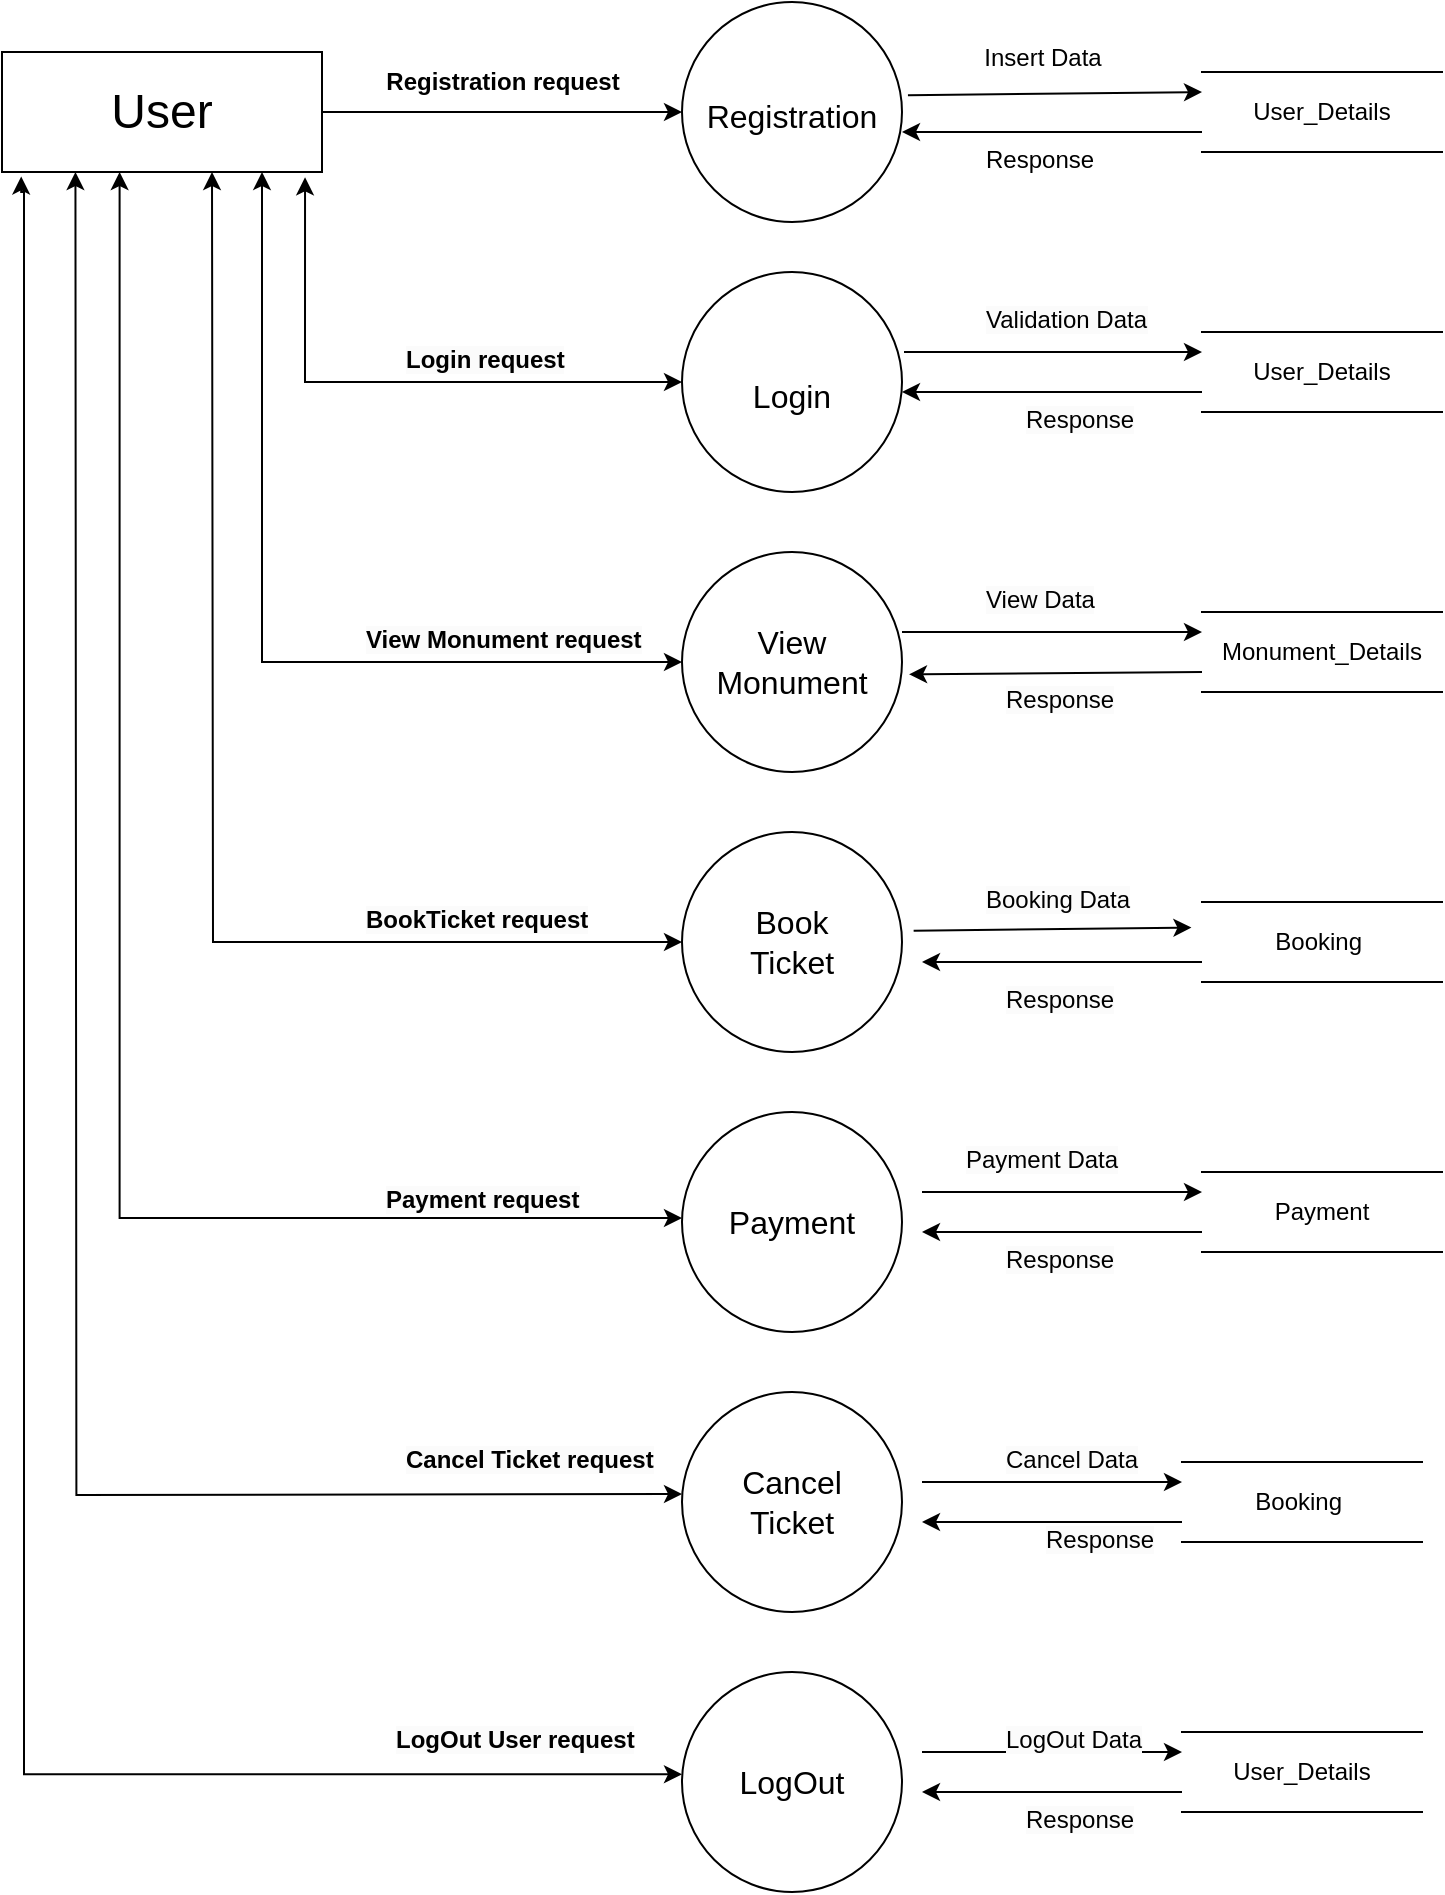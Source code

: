 <mxfile version="21.6.9" type="device">
  <diagram name="Page-1" id="3TS1BRU4KdbNx4osi2sh">
    <mxGraphModel dx="1588" dy="2012" grid="1" gridSize="10" guides="1" tooltips="1" connect="1" arrows="1" fold="1" page="1" pageScale="1" pageWidth="850" pageHeight="1100" math="0" shadow="0">
      <root>
        <mxCell id="0" />
        <mxCell id="1" parent="0" />
        <mxCell id="MPyPgwC-mAi5A55ltHDj-23" style="edgeStyle=orthogonalEdgeStyle;rounded=0;orthogonalLoop=1;jettySize=auto;html=1;entryX=0;entryY=0.5;entryDx=0;entryDy=0;" edge="1" parent="1" source="MPyPgwC-mAi5A55ltHDj-14" target="MPyPgwC-mAi5A55ltHDj-16">
          <mxGeometry relative="1" as="geometry" />
        </mxCell>
        <mxCell id="MPyPgwC-mAi5A55ltHDj-14" value="" style="rounded=0;whiteSpace=wrap;html=1;" vertex="1" parent="1">
          <mxGeometry x="350" y="-570" width="160" height="60" as="geometry" />
        </mxCell>
        <mxCell id="MPyPgwC-mAi5A55ltHDj-15" value="User" style="text;html=1;strokeColor=none;fillColor=none;align=center;verticalAlign=middle;whiteSpace=wrap;rounded=0;fontSize=24;" vertex="1" parent="1">
          <mxGeometry x="400" y="-555" width="60" height="30" as="geometry" />
        </mxCell>
        <mxCell id="MPyPgwC-mAi5A55ltHDj-16" value="" style="ellipse;whiteSpace=wrap;html=1;aspect=fixed;" vertex="1" parent="1">
          <mxGeometry x="690" y="-595" width="110" height="110" as="geometry" />
        </mxCell>
        <mxCell id="MPyPgwC-mAi5A55ltHDj-17" value="&lt;br&gt;&lt;span style=&quot;font-size: 16px;&quot;&gt;Login&lt;/span&gt;&lt;br&gt;" style="ellipse;whiteSpace=wrap;html=1;aspect=fixed;" vertex="1" parent="1">
          <mxGeometry x="690" y="-460" width="110" height="110" as="geometry" />
        </mxCell>
        <mxCell id="MPyPgwC-mAi5A55ltHDj-18" value="&lt;font style=&quot;font-size: 16px;&quot;&gt;View&lt;br&gt;Monument&lt;/font&gt;" style="ellipse;whiteSpace=wrap;html=1;aspect=fixed;" vertex="1" parent="1">
          <mxGeometry x="690" y="-320" width="110" height="110" as="geometry" />
        </mxCell>
        <mxCell id="MPyPgwC-mAi5A55ltHDj-19" value="&lt;font style=&quot;font-size: 16px;&quot;&gt;Book&lt;br&gt;Ticket&lt;/font&gt;" style="ellipse;whiteSpace=wrap;html=1;aspect=fixed;" vertex="1" parent="1">
          <mxGeometry x="690" y="-180" width="110" height="110" as="geometry" />
        </mxCell>
        <mxCell id="MPyPgwC-mAi5A55ltHDj-27" value="" style="endArrow=classic;startArrow=classic;html=1;rounded=0;entryX=0.75;entryY=1;entryDx=0;entryDy=0;exitX=0;exitY=0.5;exitDx=0;exitDy=0;edgeStyle=orthogonalEdgeStyle;" edge="1" parent="1" source="MPyPgwC-mAi5A55ltHDj-18">
          <mxGeometry width="50" height="50" relative="1" as="geometry">
            <mxPoint x="700.0" y="-265" as="sourcePoint" />
            <mxPoint x="480.0" y="-510" as="targetPoint" />
            <Array as="points">
              <mxPoint x="480" y="-265" />
            </Array>
          </mxGeometry>
        </mxCell>
        <mxCell id="MPyPgwC-mAi5A55ltHDj-29" value="" style="endArrow=classic;startArrow=classic;html=1;rounded=0;entryX=0.5;entryY=1;entryDx=0;entryDy=0;exitX=0;exitY=0.5;exitDx=0;exitDy=0;edgeStyle=orthogonalEdgeStyle;" edge="1" parent="1" source="MPyPgwC-mAi5A55ltHDj-19">
          <mxGeometry width="50" height="50" relative="1" as="geometry">
            <mxPoint x="715.0" y="-125" as="sourcePoint" />
            <mxPoint x="455.0" y="-510" as="targetPoint" />
          </mxGeometry>
        </mxCell>
        <mxCell id="MPyPgwC-mAi5A55ltHDj-30" value="" style="endArrow=classic;startArrow=classic;html=1;rounded=0;entryX=0.947;entryY=1.044;entryDx=0;entryDy=0;exitX=0;exitY=0.5;exitDx=0;exitDy=0;edgeStyle=orthogonalEdgeStyle;entryPerimeter=0;" edge="1" parent="1" source="MPyPgwC-mAi5A55ltHDj-17" target="MPyPgwC-mAi5A55ltHDj-14">
          <mxGeometry width="50" height="50" relative="1" as="geometry">
            <mxPoint x="700" y="-255" as="sourcePoint" />
            <mxPoint x="480" y="-500" as="targetPoint" />
            <Array as="points">
              <mxPoint x="502" y="-405" />
            </Array>
          </mxGeometry>
        </mxCell>
        <mxCell id="MPyPgwC-mAi5A55ltHDj-32" value="&lt;b&gt;Registration request&lt;/b&gt;" style="text;html=1;align=center;verticalAlign=middle;resizable=0;points=[];autosize=1;strokeColor=none;fillColor=none;" vertex="1" parent="1">
          <mxGeometry x="530" y="-570" width="140" height="30" as="geometry" />
        </mxCell>
        <mxCell id="MPyPgwC-mAi5A55ltHDj-33" value="&lt;b style=&quot;border-color: var(--border-color); color: rgb(0, 0, 0); font-family: Helvetica; font-size: 12px; font-style: normal; font-variant-ligatures: normal; font-variant-caps: normal; letter-spacing: normal; orphans: 2; text-align: center; text-indent: 0px; text-transform: none; widows: 2; word-spacing: 0px; -webkit-text-stroke-width: 0px; background-color: rgb(251, 251, 251); text-decoration-thickness: initial; text-decoration-style: initial; text-decoration-color: initial;&quot;&gt;Login request&lt;/b&gt;" style="text;whiteSpace=wrap;html=1;" vertex="1" parent="1">
          <mxGeometry x="550" y="-430" width="150" height="40" as="geometry" />
        </mxCell>
        <mxCell id="MPyPgwC-mAi5A55ltHDj-35" value="&lt;b style=&quot;border-color: var(--border-color); color: rgb(0, 0, 0); font-family: Helvetica; font-size: 12px; font-style: normal; font-variant-ligatures: normal; font-variant-caps: normal; letter-spacing: normal; orphans: 2; text-align: center; text-indent: 0px; text-transform: none; widows: 2; word-spacing: 0px; -webkit-text-stroke-width: 0px; background-color: rgb(251, 251, 251); text-decoration-thickness: initial; text-decoration-style: initial; text-decoration-color: initial;&quot;&gt;View Monument request&lt;/b&gt;" style="text;whiteSpace=wrap;html=1;" vertex="1" parent="1">
          <mxGeometry x="530" y="-290" width="150" height="40" as="geometry" />
        </mxCell>
        <mxCell id="MPyPgwC-mAi5A55ltHDj-36" value="&lt;b style=&quot;border-color: var(--border-color); color: rgb(0, 0, 0); font-family: Helvetica; font-size: 12px; font-style: normal; font-variant-ligatures: normal; font-variant-caps: normal; letter-spacing: normal; orphans: 2; text-align: center; text-indent: 0px; text-transform: none; widows: 2; word-spacing: 0px; -webkit-text-stroke-width: 0px; background-color: rgb(251, 251, 251); text-decoration-thickness: initial; text-decoration-style: initial; text-decoration-color: initial;&quot;&gt;BookTicket request&lt;/b&gt;" style="text;whiteSpace=wrap;html=1;" vertex="1" parent="1">
          <mxGeometry x="530" y="-150" width="150" height="40" as="geometry" />
        </mxCell>
        <mxCell id="MPyPgwC-mAi5A55ltHDj-37" value="&lt;font style=&quot;font-size: 16px;&quot;&gt;Payment&lt;/font&gt;" style="ellipse;whiteSpace=wrap;html=1;aspect=fixed;" vertex="1" parent="1">
          <mxGeometry x="690" y="-40" width="110" height="110" as="geometry" />
        </mxCell>
        <mxCell id="MPyPgwC-mAi5A55ltHDj-38" value="" style="endArrow=classic;startArrow=classic;html=1;rounded=0;entryX=0.305;entryY=1.031;entryDx=0;entryDy=0;edgeStyle=orthogonalEdgeStyle;entryPerimeter=0;" edge="1" parent="1">
          <mxGeometry width="50" height="50" relative="1" as="geometry">
            <mxPoint x="690" y="13" as="sourcePoint" />
            <mxPoint x="408.8" y="-510" as="targetPoint" />
            <Array as="points">
              <mxPoint x="409" y="13.14" />
            </Array>
          </mxGeometry>
        </mxCell>
        <mxCell id="MPyPgwC-mAi5A55ltHDj-39" value="&lt;b style=&quot;border-color: var(--border-color); color: rgb(0, 0, 0); font-family: Helvetica; font-size: 12px; font-style: normal; font-variant-ligatures: normal; font-variant-caps: normal; letter-spacing: normal; orphans: 2; text-indent: 0px; text-transform: none; widows: 2; word-spacing: 0px; -webkit-text-stroke-width: 0px; text-decoration-thickness: initial; text-decoration-style: initial; text-decoration-color: initial; text-align: center; background-color: rgb(251, 251, 251);&quot;&gt;Payment request&lt;/b&gt;" style="text;whiteSpace=wrap;html=1;" vertex="1" parent="1">
          <mxGeometry x="540" y="-10" width="140" height="40" as="geometry" />
        </mxCell>
        <mxCell id="MPyPgwC-mAi5A55ltHDj-45" value="&lt;font style=&quot;font-size: 16px;&quot;&gt;Registration&lt;/font&gt;" style="text;html=1;strokeColor=none;fillColor=none;align=center;verticalAlign=middle;whiteSpace=wrap;rounded=0;fontSize=24;" vertex="1" parent="1">
          <mxGeometry x="715" y="-555" width="60" height="30" as="geometry" />
        </mxCell>
        <mxCell id="MPyPgwC-mAi5A55ltHDj-46" value="&lt;span style=&quot;font-size: 16px;&quot;&gt;Cancel&lt;br&gt;Ticket&lt;br&gt;&lt;/span&gt;" style="ellipse;whiteSpace=wrap;html=1;aspect=fixed;" vertex="1" parent="1">
          <mxGeometry x="690" y="100" width="110" height="110" as="geometry" />
        </mxCell>
        <mxCell id="MPyPgwC-mAi5A55ltHDj-47" value="" style="endArrow=classic;startArrow=classic;html=1;rounded=0;entryX=0.167;entryY=1.07;entryDx=0;entryDy=0;edgeStyle=orthogonalEdgeStyle;entryPerimeter=0;" edge="1" parent="1">
          <mxGeometry width="50" height="50" relative="1" as="geometry">
            <mxPoint x="690" y="151" as="sourcePoint" />
            <mxPoint x="386.72" y="-510.0" as="targetPoint" />
          </mxGeometry>
        </mxCell>
        <mxCell id="MPyPgwC-mAi5A55ltHDj-49" value="&lt;b style=&quot;border-color: var(--border-color); color: rgb(0, 0, 0); font-family: Helvetica; font-size: 12px; font-style: normal; font-variant-ligatures: normal; font-variant-caps: normal; letter-spacing: normal; orphans: 2; text-indent: 0px; text-transform: none; widows: 2; word-spacing: 0px; -webkit-text-stroke-width: 0px; text-decoration-thickness: initial; text-decoration-style: initial; text-decoration-color: initial; text-align: center; background-color: rgb(251, 251, 251);&quot;&gt;Cancel Ticket request&lt;/b&gt;" style="text;whiteSpace=wrap;html=1;" vertex="1" parent="1">
          <mxGeometry x="550" y="120" width="130" height="40" as="geometry" />
        </mxCell>
        <mxCell id="MPyPgwC-mAi5A55ltHDj-51" value="&lt;span style=&quot;font-size: 16px;&quot;&gt;LogOut&lt;br&gt;&lt;/span&gt;" style="ellipse;whiteSpace=wrap;html=1;aspect=fixed;" vertex="1" parent="1">
          <mxGeometry x="690" y="240" width="110" height="110" as="geometry" />
        </mxCell>
        <mxCell id="MPyPgwC-mAi5A55ltHDj-52" value="" style="endArrow=classic;startArrow=classic;html=1;rounded=0;entryX=0.06;entryY=1.037;entryDx=0;entryDy=0;exitX=0.002;exitY=0.374;exitDx=0;exitDy=0;edgeStyle=orthogonalEdgeStyle;entryPerimeter=0;exitPerimeter=0;" edge="1" parent="1" target="MPyPgwC-mAi5A55ltHDj-14">
          <mxGeometry width="50" height="50" relative="1" as="geometry">
            <mxPoint x="690.0" y="291.14" as="sourcePoint" />
            <mxPoint x="359.78" y="-500" as="targetPoint" />
            <Array as="points">
              <mxPoint x="361" y="291" />
              <mxPoint x="361" y="-500" />
              <mxPoint x="360" y="-500" />
            </Array>
          </mxGeometry>
        </mxCell>
        <mxCell id="MPyPgwC-mAi5A55ltHDj-53" value="&lt;b style=&quot;border-color: var(--border-color); color: rgb(0, 0, 0); font-family: Helvetica; font-size: 12px; font-style: normal; font-variant-ligatures: normal; font-variant-caps: normal; letter-spacing: normal; orphans: 2; text-indent: 0px; text-transform: none; widows: 2; word-spacing: 0px; -webkit-text-stroke-width: 0px; text-decoration-thickness: initial; text-decoration-style: initial; text-decoration-color: initial; text-align: center; background-color: rgb(251, 251, 251);&quot;&gt;LogOut User request&lt;/b&gt;" style="text;whiteSpace=wrap;html=1;" vertex="1" parent="1">
          <mxGeometry x="545" y="260" width="160" height="40" as="geometry" />
        </mxCell>
        <mxCell id="MPyPgwC-mAi5A55ltHDj-54" value="User_Details" style="shape=partialRectangle;whiteSpace=wrap;html=1;left=0;right=0;fillColor=none;" vertex="1" parent="1">
          <mxGeometry x="950" y="-430" width="120" height="40" as="geometry" />
        </mxCell>
        <mxCell id="MPyPgwC-mAi5A55ltHDj-56" value="Monument_Details" style="shape=partialRectangle;whiteSpace=wrap;html=1;left=0;right=0;fillColor=none;" vertex="1" parent="1">
          <mxGeometry x="950" y="-290" width="120" height="40" as="geometry" />
        </mxCell>
        <mxCell id="MPyPgwC-mAi5A55ltHDj-57" value="Booking&amp;nbsp;" style="shape=partialRectangle;whiteSpace=wrap;html=1;left=0;right=0;fillColor=none;" vertex="1" parent="1">
          <mxGeometry x="950" y="-145" width="120" height="40" as="geometry" />
        </mxCell>
        <mxCell id="MPyPgwC-mAi5A55ltHDj-58" value="User_Details" style="shape=partialRectangle;whiteSpace=wrap;html=1;left=0;right=0;fillColor=none;" vertex="1" parent="1">
          <mxGeometry x="950" y="-560" width="120" height="40" as="geometry" />
        </mxCell>
        <mxCell id="MPyPgwC-mAi5A55ltHDj-59" value="Payment" style="shape=partialRectangle;whiteSpace=wrap;html=1;left=0;right=0;fillColor=none;" vertex="1" parent="1">
          <mxGeometry x="950" y="-10" width="120" height="40" as="geometry" />
        </mxCell>
        <mxCell id="MPyPgwC-mAi5A55ltHDj-60" value="Booking&amp;nbsp;" style="shape=partialRectangle;whiteSpace=wrap;html=1;left=0;right=0;fillColor=none;" vertex="1" parent="1">
          <mxGeometry x="940" y="135" width="120" height="40" as="geometry" />
        </mxCell>
        <mxCell id="MPyPgwC-mAi5A55ltHDj-61" value="User_Details" style="shape=partialRectangle;whiteSpace=wrap;html=1;left=0;right=0;fillColor=none;" vertex="1" parent="1">
          <mxGeometry x="940" y="270" width="120" height="40" as="geometry" />
        </mxCell>
        <mxCell id="MPyPgwC-mAi5A55ltHDj-62" value="" style="endArrow=classic;html=1;rounded=0;exitX=1.027;exitY=0.424;exitDx=0;exitDy=0;exitPerimeter=0;entryX=0;entryY=0.25;entryDx=0;entryDy=0;" edge="1" parent="1" source="MPyPgwC-mAi5A55ltHDj-16" target="MPyPgwC-mAi5A55ltHDj-58">
          <mxGeometry width="50" height="50" relative="1" as="geometry">
            <mxPoint x="820" y="-530" as="sourcePoint" />
            <mxPoint x="870" y="-580" as="targetPoint" />
          </mxGeometry>
        </mxCell>
        <mxCell id="MPyPgwC-mAi5A55ltHDj-63" value="" style="endArrow=classic;html=1;rounded=0;exitX=0;exitY=0.75;exitDx=0;exitDy=0;" edge="1" parent="1" source="MPyPgwC-mAi5A55ltHDj-58">
          <mxGeometry width="50" height="50" relative="1" as="geometry">
            <mxPoint x="820" y="-530" as="sourcePoint" />
            <mxPoint x="800" y="-530" as="targetPoint" />
          </mxGeometry>
        </mxCell>
        <mxCell id="MPyPgwC-mAi5A55ltHDj-64" value="" style="endArrow=classic;html=1;rounded=0;exitX=0;exitY=0.75;exitDx=0;exitDy=0;entryX=1;entryY=0.545;entryDx=0;entryDy=0;entryPerimeter=0;" edge="1" parent="1" source="MPyPgwC-mAi5A55ltHDj-54" target="MPyPgwC-mAi5A55ltHDj-17">
          <mxGeometry width="50" height="50" relative="1" as="geometry">
            <mxPoint x="960" y="-520" as="sourcePoint" />
            <mxPoint x="810" y="-400" as="targetPoint" />
          </mxGeometry>
        </mxCell>
        <mxCell id="MPyPgwC-mAi5A55ltHDj-65" value="" style="endArrow=classic;html=1;rounded=0;entryX=0;entryY=0.25;entryDx=0;entryDy=0;" edge="1" parent="1" target="MPyPgwC-mAi5A55ltHDj-54">
          <mxGeometry width="50" height="50" relative="1" as="geometry">
            <mxPoint x="801" y="-420" as="sourcePoint" />
            <mxPoint x="960" y="-540" as="targetPoint" />
          </mxGeometry>
        </mxCell>
        <mxCell id="MPyPgwC-mAi5A55ltHDj-67" value="" style="endArrow=classic;html=1;rounded=0;entryX=0;entryY=0.25;entryDx=0;entryDy=0;" edge="1" parent="1" target="MPyPgwC-mAi5A55ltHDj-56">
          <mxGeometry width="50" height="50" relative="1" as="geometry">
            <mxPoint x="800" y="-280" as="sourcePoint" />
            <mxPoint x="980" y="-520" as="targetPoint" />
          </mxGeometry>
        </mxCell>
        <mxCell id="MPyPgwC-mAi5A55ltHDj-68" value="" style="endArrow=classic;html=1;rounded=0;exitX=0;exitY=0.75;exitDx=0;exitDy=0;entryX=1.032;entryY=0.556;entryDx=0;entryDy=0;entryPerimeter=0;" edge="1" parent="1" source="MPyPgwC-mAi5A55ltHDj-56" target="MPyPgwC-mAi5A55ltHDj-18">
          <mxGeometry width="50" height="50" relative="1" as="geometry">
            <mxPoint x="960" y="-390" as="sourcePoint" />
            <mxPoint x="810" y="-390" as="targetPoint" />
          </mxGeometry>
        </mxCell>
        <mxCell id="MPyPgwC-mAi5A55ltHDj-69" value="" style="endArrow=classic;html=1;rounded=0;exitX=1.053;exitY=0.449;exitDx=0;exitDy=0;exitPerimeter=0;entryX=-0.044;entryY=0.319;entryDx=0;entryDy=0;entryPerimeter=0;" edge="1" parent="1" source="MPyPgwC-mAi5A55ltHDj-19" target="MPyPgwC-mAi5A55ltHDj-57">
          <mxGeometry width="50" height="50" relative="1" as="geometry">
            <mxPoint x="812" y="-271" as="sourcePoint" />
            <mxPoint x="960" y="-270" as="targetPoint" />
          </mxGeometry>
        </mxCell>
        <mxCell id="MPyPgwC-mAi5A55ltHDj-70" value="" style="endArrow=classic;html=1;rounded=0;exitX=0;exitY=0.75;exitDx=0;exitDy=0;" edge="1" parent="1" source="MPyPgwC-mAi5A55ltHDj-57">
          <mxGeometry width="50" height="50" relative="1" as="geometry">
            <mxPoint x="960" y="-250" as="sourcePoint" />
            <mxPoint x="810" y="-115" as="targetPoint" />
          </mxGeometry>
        </mxCell>
        <mxCell id="MPyPgwC-mAi5A55ltHDj-73" value="" style="endArrow=classic;html=1;rounded=0;entryX=0;entryY=0.25;entryDx=0;entryDy=0;" edge="1" parent="1" target="MPyPgwC-mAi5A55ltHDj-59">
          <mxGeometry width="50" height="50" relative="1" as="geometry">
            <mxPoint x="810" as="sourcePoint" />
            <mxPoint x="955" y="-122" as="targetPoint" />
          </mxGeometry>
        </mxCell>
        <mxCell id="MPyPgwC-mAi5A55ltHDj-74" value="" style="endArrow=classic;html=1;rounded=0;exitX=0;exitY=0.75;exitDx=0;exitDy=0;" edge="1" parent="1" source="MPyPgwC-mAi5A55ltHDj-59">
          <mxGeometry width="50" height="50" relative="1" as="geometry">
            <mxPoint x="960" y="-105" as="sourcePoint" />
            <mxPoint x="810" y="20" as="targetPoint" />
          </mxGeometry>
        </mxCell>
        <mxCell id="MPyPgwC-mAi5A55ltHDj-75" value="" style="endArrow=classic;html=1;rounded=0;exitX=0;exitY=0.75;exitDx=0;exitDy=0;" edge="1" parent="1" source="MPyPgwC-mAi5A55ltHDj-60">
          <mxGeometry width="50" height="50" relative="1" as="geometry">
            <mxPoint x="960" y="30" as="sourcePoint" />
            <mxPoint x="810" y="165" as="targetPoint" />
          </mxGeometry>
        </mxCell>
        <mxCell id="MPyPgwC-mAi5A55ltHDj-76" value="" style="endArrow=classic;html=1;rounded=0;entryX=0;entryY=0.25;entryDx=0;entryDy=0;" edge="1" parent="1" target="MPyPgwC-mAi5A55ltHDj-60">
          <mxGeometry width="50" height="50" relative="1" as="geometry">
            <mxPoint x="810" y="145" as="sourcePoint" />
            <mxPoint x="960" y="10" as="targetPoint" />
          </mxGeometry>
        </mxCell>
        <mxCell id="MPyPgwC-mAi5A55ltHDj-77" value="" style="endArrow=classic;html=1;rounded=0;exitX=0;exitY=0.75;exitDx=0;exitDy=0;" edge="1" parent="1" source="MPyPgwC-mAi5A55ltHDj-61">
          <mxGeometry width="50" height="50" relative="1" as="geometry">
            <mxPoint x="950" y="175" as="sourcePoint" />
            <mxPoint x="810" y="300" as="targetPoint" />
          </mxGeometry>
        </mxCell>
        <mxCell id="MPyPgwC-mAi5A55ltHDj-78" value="" style="endArrow=classic;html=1;rounded=0;entryX=0;entryY=0.25;entryDx=0;entryDy=0;" edge="1" parent="1" target="MPyPgwC-mAi5A55ltHDj-61">
          <mxGeometry width="50" height="50" relative="1" as="geometry">
            <mxPoint x="810" y="280" as="sourcePoint" />
            <mxPoint x="950" y="155" as="targetPoint" />
          </mxGeometry>
        </mxCell>
        <mxCell id="MPyPgwC-mAi5A55ltHDj-79" value="Insert Data" style="text;html=1;align=center;verticalAlign=middle;resizable=0;points=[];autosize=1;strokeColor=none;fillColor=none;" vertex="1" parent="1">
          <mxGeometry x="830" y="-582" width="80" height="30" as="geometry" />
        </mxCell>
        <mxCell id="MPyPgwC-mAi5A55ltHDj-80" value="&lt;span style=&quot;color: rgb(0, 0, 0); font-family: Helvetica; font-size: 12px; font-style: normal; font-variant-ligatures: normal; font-variant-caps: normal; font-weight: 400; letter-spacing: normal; orphans: 2; text-align: center; text-indent: 0px; text-transform: none; widows: 2; word-spacing: 0px; -webkit-text-stroke-width: 0px; background-color: rgb(251, 251, 251); text-decoration-thickness: initial; text-decoration-style: initial; text-decoration-color: initial; float: none; display: inline !important;&quot;&gt;Validation Data&lt;/span&gt;" style="text;whiteSpace=wrap;html=1;" vertex="1" parent="1">
          <mxGeometry x="840" y="-450" width="90" height="40" as="geometry" />
        </mxCell>
        <mxCell id="MPyPgwC-mAi5A55ltHDj-81" value="&lt;span style=&quot;color: rgb(0, 0, 0); font-family: Helvetica; font-size: 12px; font-style: normal; font-variant-ligatures: normal; font-variant-caps: normal; font-weight: 400; letter-spacing: normal; orphans: 2; text-align: center; text-indent: 0px; text-transform: none; widows: 2; word-spacing: 0px; -webkit-text-stroke-width: 0px; background-color: rgb(251, 251, 251); text-decoration-thickness: initial; text-decoration-style: initial; text-decoration-color: initial; float: none; display: inline !important;&quot;&gt;View Data&lt;/span&gt;" style="text;whiteSpace=wrap;html=1;" vertex="1" parent="1">
          <mxGeometry x="840" y="-310" width="110" height="40" as="geometry" />
        </mxCell>
        <mxCell id="MPyPgwC-mAi5A55ltHDj-82" value="&lt;span style=&quot;color: rgb(0, 0, 0); font-family: Helvetica; font-size: 12px; font-style: normal; font-variant-ligatures: normal; font-variant-caps: normal; font-weight: 400; letter-spacing: normal; orphans: 2; text-align: center; text-indent: 0px; text-transform: none; widows: 2; word-spacing: 0px; -webkit-text-stroke-width: 0px; background-color: rgb(251, 251, 251); text-decoration-thickness: initial; text-decoration-style: initial; text-decoration-color: initial; float: none; display: inline !important;&quot;&gt;Booking Data&lt;/span&gt;" style="text;whiteSpace=wrap;html=1;" vertex="1" parent="1">
          <mxGeometry x="840" y="-160" width="110" height="40" as="geometry" />
        </mxCell>
        <mxCell id="MPyPgwC-mAi5A55ltHDj-83" value="&lt;span style=&quot;color: rgb(0, 0, 0); font-family: Helvetica; font-size: 12px; font-style: normal; font-variant-ligatures: normal; font-variant-caps: normal; font-weight: 400; letter-spacing: normal; orphans: 2; text-align: center; text-indent: 0px; text-transform: none; widows: 2; word-spacing: 0px; -webkit-text-stroke-width: 0px; background-color: rgb(251, 251, 251); text-decoration-thickness: initial; text-decoration-style: initial; text-decoration-color: initial; float: none; display: inline !important;&quot;&gt;Payment Data&lt;/span&gt;" style="text;whiteSpace=wrap;html=1;" vertex="1" parent="1">
          <mxGeometry x="830" y="-30" width="110" height="40" as="geometry" />
        </mxCell>
        <mxCell id="MPyPgwC-mAi5A55ltHDj-84" value="&lt;span style=&quot;color: rgb(0, 0, 0); font-family: Helvetica; font-size: 12px; font-style: normal; font-variant-ligatures: normal; font-variant-caps: normal; font-weight: 400; letter-spacing: normal; orphans: 2; text-align: center; text-indent: 0px; text-transform: none; widows: 2; word-spacing: 0px; -webkit-text-stroke-width: 0px; background-color: rgb(251, 251, 251); text-decoration-thickness: initial; text-decoration-style: initial; text-decoration-color: initial; float: none; display: inline !important;&quot;&gt;Cancel Data&lt;/span&gt;" style="text;whiteSpace=wrap;html=1;" vertex="1" parent="1">
          <mxGeometry x="850" y="120" width="110" height="40" as="geometry" />
        </mxCell>
        <mxCell id="MPyPgwC-mAi5A55ltHDj-85" value="&lt;span style=&quot;color: rgb(0, 0, 0); font-family: Helvetica; font-size: 12px; font-style: normal; font-variant-ligatures: normal; font-variant-caps: normal; font-weight: 400; letter-spacing: normal; orphans: 2; text-align: center; text-indent: 0px; text-transform: none; widows: 2; word-spacing: 0px; -webkit-text-stroke-width: 0px; background-color: rgb(251, 251, 251); text-decoration-thickness: initial; text-decoration-style: initial; text-decoration-color: initial; float: none; display: inline !important;&quot;&gt;LogOut Data&lt;/span&gt;" style="text;whiteSpace=wrap;html=1;" vertex="1" parent="1">
          <mxGeometry x="850" y="260" width="110" height="40" as="geometry" />
        </mxCell>
        <mxCell id="MPyPgwC-mAi5A55ltHDj-86" value="&lt;div style=&quot;text-align: center;&quot;&gt;&lt;span style=&quot;background-color: initial;&quot;&gt;Response&lt;/span&gt;&lt;/div&gt;" style="text;whiteSpace=wrap;html=1;" vertex="1" parent="1">
          <mxGeometry x="840" y="-530" width="70" height="30" as="geometry" />
        </mxCell>
        <mxCell id="MPyPgwC-mAi5A55ltHDj-87" value="&lt;span style=&quot;color: rgb(0, 0, 0); font-family: Helvetica; font-size: 12px; font-style: normal; font-variant-ligatures: normal; font-variant-caps: normal; font-weight: 400; letter-spacing: normal; orphans: 2; text-align: center; text-indent: 0px; text-transform: none; widows: 2; word-spacing: 0px; -webkit-text-stroke-width: 0px; background-color: rgb(251, 251, 251); text-decoration-thickness: initial; text-decoration-style: initial; text-decoration-color: initial; float: none; display: inline !important;&quot;&gt;Response&lt;/span&gt;" style="text;whiteSpace=wrap;html=1;" vertex="1" parent="1">
          <mxGeometry x="860" y="-400" width="90" height="40" as="geometry" />
        </mxCell>
        <mxCell id="MPyPgwC-mAi5A55ltHDj-88" value="&lt;span style=&quot;color: rgb(0, 0, 0); font-family: Helvetica; font-size: 12px; font-style: normal; font-variant-ligatures: normal; font-variant-caps: normal; font-weight: 400; letter-spacing: normal; orphans: 2; text-align: center; text-indent: 0px; text-transform: none; widows: 2; word-spacing: 0px; -webkit-text-stroke-width: 0px; background-color: rgb(251, 251, 251); text-decoration-thickness: initial; text-decoration-style: initial; text-decoration-color: initial; float: none; display: inline !important;&quot;&gt;Response&lt;/span&gt;" style="text;whiteSpace=wrap;html=1;" vertex="1" parent="1">
          <mxGeometry x="850" y="-260" width="90" height="40" as="geometry" />
        </mxCell>
        <mxCell id="MPyPgwC-mAi5A55ltHDj-89" value="&lt;span style=&quot;color: rgb(0, 0, 0); font-family: Helvetica; font-size: 12px; font-style: normal; font-variant-ligatures: normal; font-variant-caps: normal; font-weight: 400; letter-spacing: normal; orphans: 2; text-align: center; text-indent: 0px; text-transform: none; widows: 2; word-spacing: 0px; -webkit-text-stroke-width: 0px; background-color: rgb(251, 251, 251); text-decoration-thickness: initial; text-decoration-style: initial; text-decoration-color: initial; float: none; display: inline !important;&quot;&gt;Response&lt;/span&gt;" style="text;whiteSpace=wrap;html=1;" vertex="1" parent="1">
          <mxGeometry x="850" y="-110" width="90" height="40" as="geometry" />
        </mxCell>
        <mxCell id="MPyPgwC-mAi5A55ltHDj-90" value="&lt;span style=&quot;color: rgb(0, 0, 0); font-family: Helvetica; font-size: 12px; font-style: normal; font-variant-ligatures: normal; font-variant-caps: normal; font-weight: 400; letter-spacing: normal; orphans: 2; text-align: center; text-indent: 0px; text-transform: none; widows: 2; word-spacing: 0px; -webkit-text-stroke-width: 0px; background-color: rgb(251, 251, 251); text-decoration-thickness: initial; text-decoration-style: initial; text-decoration-color: initial; float: none; display: inline !important;&quot;&gt;Response&lt;/span&gt;" style="text;whiteSpace=wrap;html=1;" vertex="1" parent="1">
          <mxGeometry x="850" y="20" width="90" height="40" as="geometry" />
        </mxCell>
        <mxCell id="MPyPgwC-mAi5A55ltHDj-92" value="&lt;span style=&quot;color: rgb(0, 0, 0); font-family: Helvetica; font-size: 12px; font-style: normal; font-variant-ligatures: normal; font-variant-caps: normal; font-weight: 400; letter-spacing: normal; orphans: 2; text-align: center; text-indent: 0px; text-transform: none; widows: 2; word-spacing: 0px; -webkit-text-stroke-width: 0px; background-color: rgb(251, 251, 251); text-decoration-thickness: initial; text-decoration-style: initial; text-decoration-color: initial; float: none; display: inline !important;&quot;&gt;Response&lt;/span&gt;" style="text;whiteSpace=wrap;html=1;" vertex="1" parent="1">
          <mxGeometry x="870" y="160" width="90" height="40" as="geometry" />
        </mxCell>
        <mxCell id="MPyPgwC-mAi5A55ltHDj-93" value="&lt;span style=&quot;color: rgb(0, 0, 0); font-family: Helvetica; font-size: 12px; font-style: normal; font-variant-ligatures: normal; font-variant-caps: normal; font-weight: 400; letter-spacing: normal; orphans: 2; text-align: center; text-indent: 0px; text-transform: none; widows: 2; word-spacing: 0px; -webkit-text-stroke-width: 0px; background-color: rgb(251, 251, 251); text-decoration-thickness: initial; text-decoration-style: initial; text-decoration-color: initial; float: none; display: inline !important;&quot;&gt;Response&lt;/span&gt;" style="text;whiteSpace=wrap;html=1;" vertex="1" parent="1">
          <mxGeometry x="860" y="300" width="90" height="40" as="geometry" />
        </mxCell>
      </root>
    </mxGraphModel>
  </diagram>
</mxfile>
